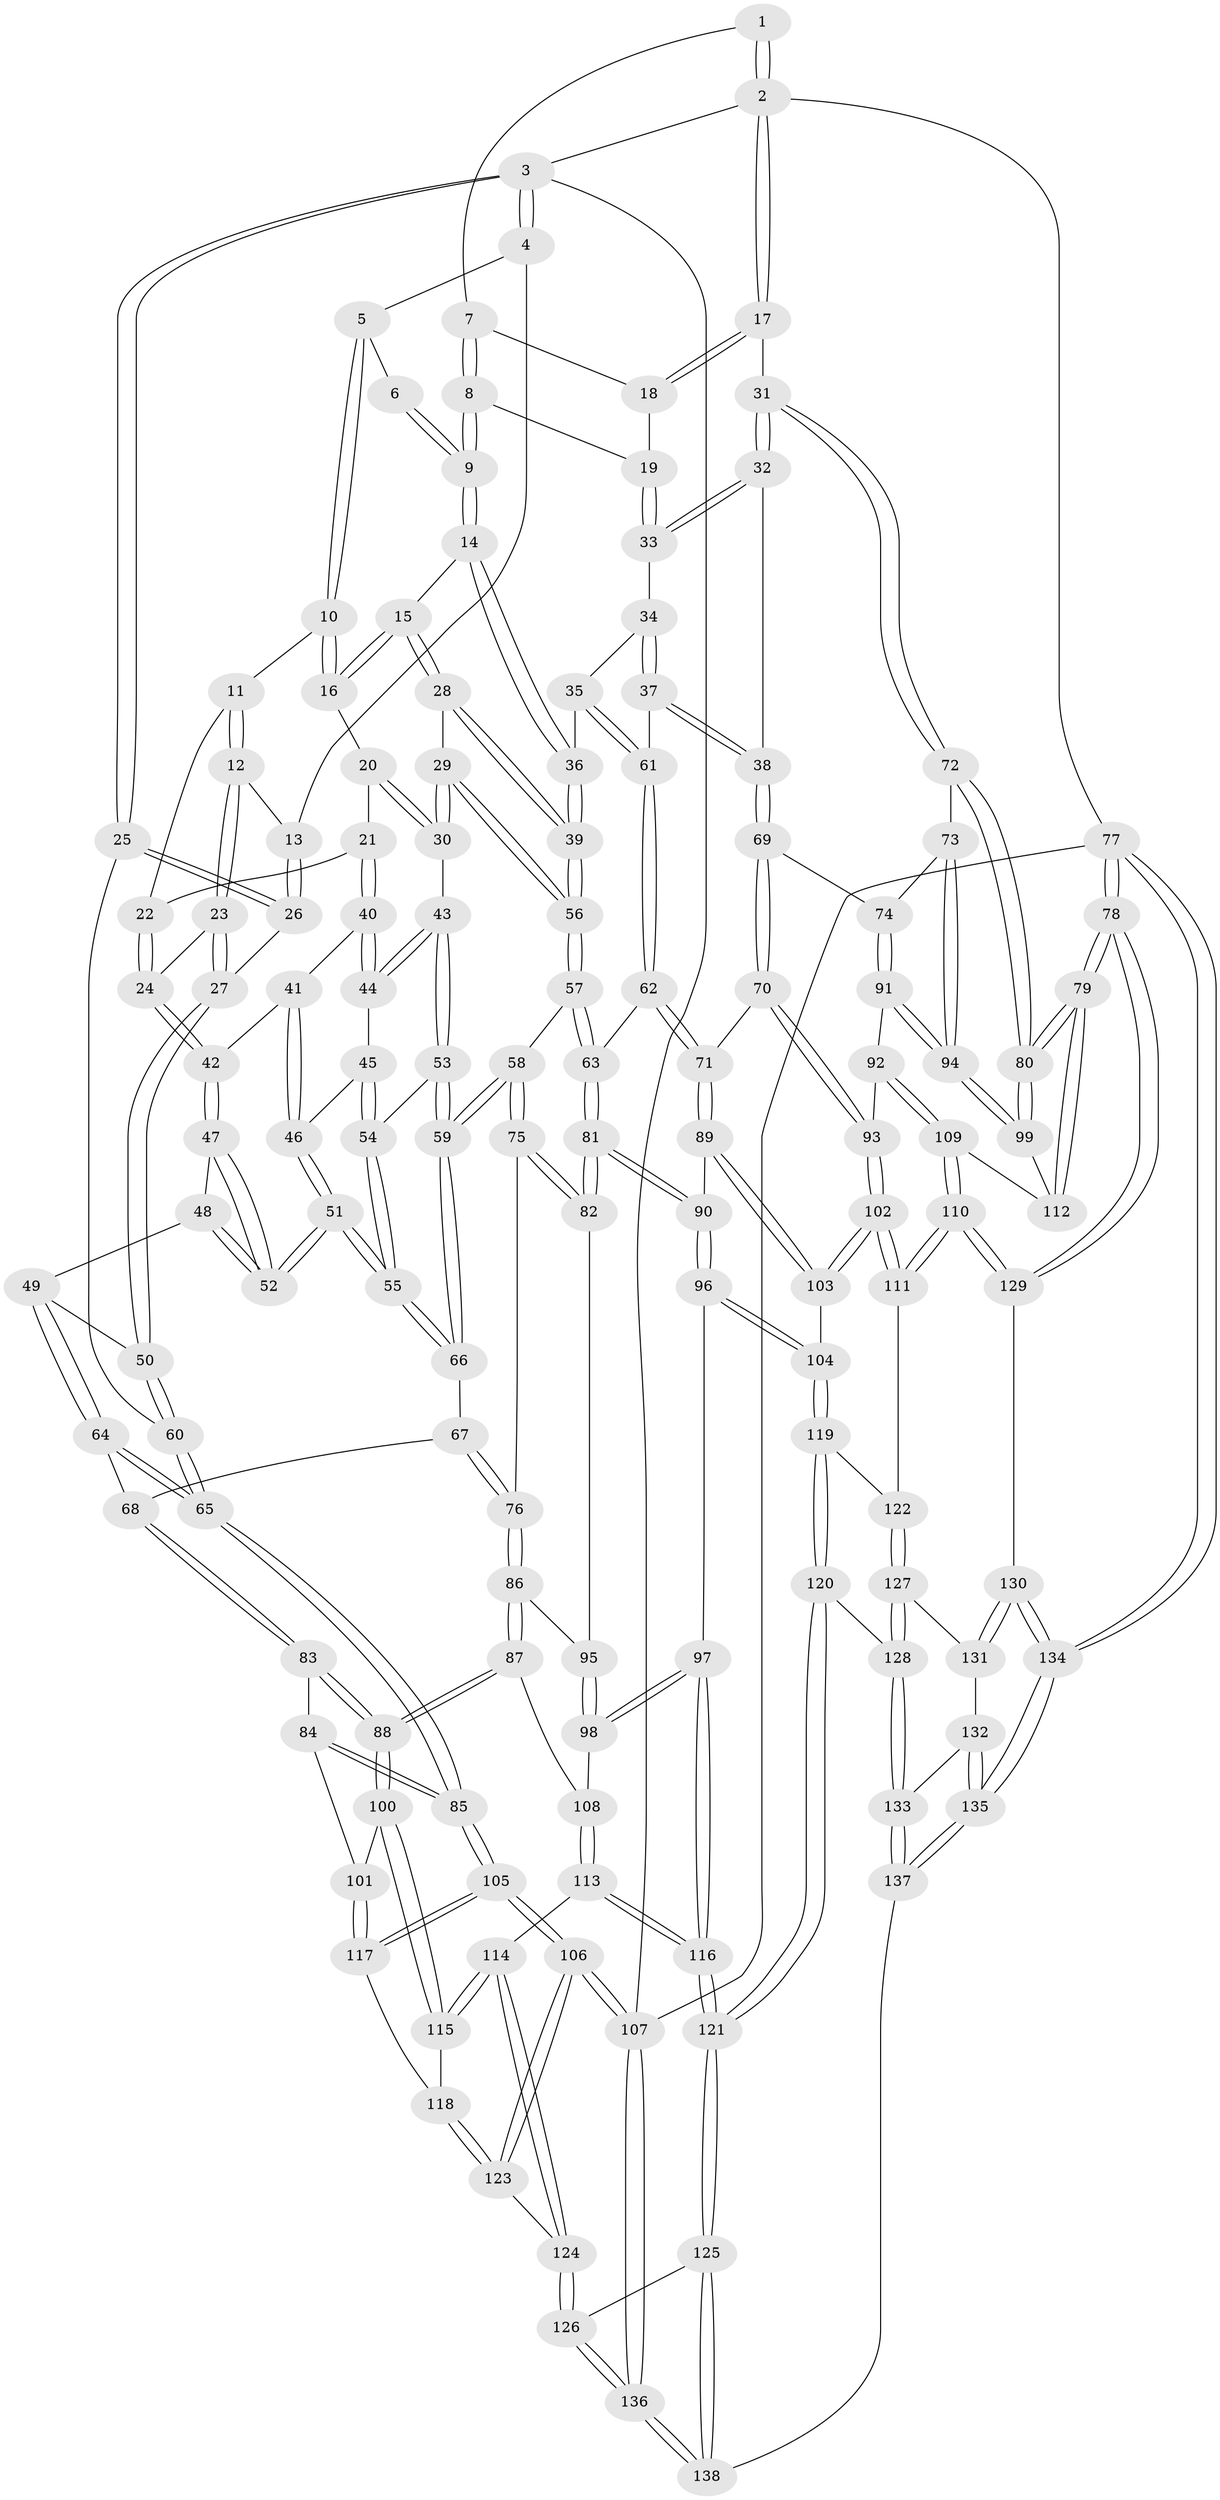 // coarse degree distribution, {4: 0.40476190476190477, 3: 0.21428571428571427, 5: 0.2619047619047619, 2: 0.07142857142857142, 6: 0.047619047619047616}
// Generated by graph-tools (version 1.1) at 2025/38/03/04/25 23:38:22]
// undirected, 138 vertices, 342 edges
graph export_dot {
  node [color=gray90,style=filled];
  1 [pos="+0.9033714998254017+0"];
  2 [pos="+1+0"];
  3 [pos="+0+0"];
  4 [pos="+0.1542301966250943+0"];
  5 [pos="+0.3635025923030844+0"];
  6 [pos="+0.575526914639697+0"];
  7 [pos="+0.6963878173025201+0.05820327317877232"];
  8 [pos="+0.6445383902165852+0.11106678280768799"];
  9 [pos="+0.6349085898061657+0.10952876895590005"];
  10 [pos="+0.36783004497149097+0"];
  11 [pos="+0.2670605948005144+0.07623785000056817"];
  12 [pos="+0.14978405501729974+0.0989521497187313"];
  13 [pos="+0.11550462811066022+0.05833428583012615"];
  14 [pos="+0.5920493190712094+0.1386160811567226"];
  15 [pos="+0.5113352883510364+0.1401981686617006"];
  16 [pos="+0.4246074858069198+0.08381405966878773"];
  17 [pos="+1+0"];
  18 [pos="+0.8202127137866493+0.009979382376702758"];
  19 [pos="+0.6713931469680895+0.12342298170676423"];
  20 [pos="+0.4235654483965608+0.08509008554714431"];
  21 [pos="+0.35174070951835407+0.16564122054470606"];
  22 [pos="+0.26611744526994413+0.09992630872770987"];
  23 [pos="+0.1955389940289913+0.17591081691947902"];
  24 [pos="+0.19920098672966746+0.1769024968546149"];
  25 [pos="+0+0.22652949802696742"];
  26 [pos="+0+0.17252235837551644"];
  27 [pos="+0.11637703958243531+0.246141291410013"];
  28 [pos="+0.49581034343817565+0.20637219658670272"];
  29 [pos="+0.46669866247162056+0.26050722600921555"];
  30 [pos="+0.43113722799455234+0.25192647180675604"];
  31 [pos="+1+0"];
  32 [pos="+0.911501544952723+0.15876196551188088"];
  33 [pos="+0.7007778980821604+0.14176421400404232"];
  34 [pos="+0.7030030161316575+0.1998638780526076"];
  35 [pos="+0.6410585249456526+0.28179606019714"];
  36 [pos="+0.6136080141245998+0.270427230245653"];
  37 [pos="+0.7716289327127047+0.32263474074815346"];
  38 [pos="+0.792125886259122+0.32404818218184883"];
  39 [pos="+0.5791720415017968+0.2913824822936262"];
  40 [pos="+0.3516459213094895+0.16581874028698756"];
  41 [pos="+0.24922197036470156+0.18971880854471626"];
  42 [pos="+0.20433840223202426+0.18018751324674376"];
  43 [pos="+0.39525846509251605+0.24818036263000592"];
  44 [pos="+0.35942068368511076+0.2146143894459534"];
  45 [pos="+0.33802174415306757+0.24293112671671294"];
  46 [pos="+0.28063631567166447+0.2607237082757613"];
  47 [pos="+0.21599073373091685+0.24521896161205836"];
  48 [pos="+0.1808020543766487+0.2925075484277616"];
  49 [pos="+0.12662432189452197+0.29516693209702904"];
  50 [pos="+0.12031540081499803+0.27912873714595116"];
  51 [pos="+0.25961348050335165+0.32013079771674463"];
  52 [pos="+0.25583678586954434+0.31696875381637923"];
  53 [pos="+0.38048590985838265+0.32152348696423194"];
  54 [pos="+0.333819735437197+0.3014659759513922"];
  55 [pos="+0.2634858628355643+0.330443298420806"];
  56 [pos="+0.49850266510926466+0.3754702017663329"];
  57 [pos="+0.4981595728250678+0.37674532212342693"];
  58 [pos="+0.44325499773405425+0.4029797121971237"];
  59 [pos="+0.41591836339470467+0.3832268415454219"];
  60 [pos="+0+0.3787310187536673"];
  61 [pos="+0.7057633430971731+0.33434923447910164"];
  62 [pos="+0.6196395483443007+0.45605714628010025"];
  63 [pos="+0.619356914048124+0.4560311619429165"];
  64 [pos="+0.12086055364617325+0.4301021554592635"];
  65 [pos="+0+0.4243417430430997"];
  66 [pos="+0.2595709999137799+0.3662339085321422"];
  67 [pos="+0.2529744330418389+0.3759934134032828"];
  68 [pos="+0.13337261034934522+0.43772210531739064"];
  69 [pos="+0.8444983912883369+0.432950997740936"];
  70 [pos="+0.7169284912609509+0.5349329562229411"];
  71 [pos="+0.6971083381084004+0.530607386457135"];
  72 [pos="+1+0.3263167333683881"];
  73 [pos="+0.9252355229172519+0.44613812603403324"];
  74 [pos="+0.8960960182830472+0.45345844691429005"];
  75 [pos="+0.41677191855213136+0.4621556385960837"];
  76 [pos="+0.33954405774448826+0.49728862255651407"];
  77 [pos="+1+1"];
  78 [pos="+1+1"];
  79 [pos="+1+1"];
  80 [pos="+1+0.6915499563397335"];
  81 [pos="+0.5263379184612432+0.5605595388669308"];
  82 [pos="+0.45595128553368364+0.53100926587162"];
  83 [pos="+0.15898541063140714+0.49996501838706736"];
  84 [pos="+0.0201593080140483+0.5849997969655417"];
  85 [pos="+0+0.5697966482468967"];
  86 [pos="+0.27247105899837654+0.5829522020807523"];
  87 [pos="+0.24916254728662274+0.607248387987949"];
  88 [pos="+0.22324528049201406+0.606853667078251"];
  89 [pos="+0.6292807559152338+0.6118069214154617"];
  90 [pos="+0.5341572912840505+0.5908203217928865"];
  91 [pos="+0.8949759987224167+0.6214337001350013"];
  92 [pos="+0.8936885502703625+0.6223629213189763"];
  93 [pos="+0.7744805831119765+0.6265619080376427"];
  94 [pos="+1+0.6398532947139338"];
  95 [pos="+0.43683826469106224+0.5722312179251483"];
  96 [pos="+0.49208882744038207+0.698983009937511"];
  97 [pos="+0.47055413780630045+0.6967310143940783"];
  98 [pos="+0.42535231798727935+0.6586360231620761"];
  99 [pos="+1+0.6912754997297523"];
  100 [pos="+0.2001770539741856+0.6299800746233187"];
  101 [pos="+0.1782349065332387+0.6466247396876342"];
  102 [pos="+0.7212107192568787+0.7578016006393465"];
  103 [pos="+0.6284988251144484+0.667079844367637"];
  104 [pos="+0.5016912743049048+0.7067573320596189"];
  105 [pos="+0+0.7451745638549201"];
  106 [pos="+0+1"];
  107 [pos="+0+1"];
  108 [pos="+0.2755761350780185+0.6289638457076672"];
  109 [pos="+0.8801129418353584+0.8059815769298248"];
  110 [pos="+0.8647712599897581+0.819297740883312"];
  111 [pos="+0.7213219953388712+0.7591203005397724"];
  112 [pos="+0.8936935312519425+0.8030460789723134"];
  113 [pos="+0.34126876149628865+0.8044031160167561"];
  114 [pos="+0.2712171741769487+0.8286414577500942"];
  115 [pos="+0.25713395104750997+0.818917243081208"];
  116 [pos="+0.3543450656116753+0.8092769463495462"];
  117 [pos="+0.12029835170539815+0.7188731522094097"];
  118 [pos="+0.13981371431866194+0.7836240604241853"];
  119 [pos="+0.5433864827511015+0.7925695467283801"];
  120 [pos="+0.5170073102773652+0.840445442096205"];
  121 [pos="+0.4269275033386086+0.9153718672304318"];
  122 [pos="+0.6776246048240758+0.8019045539490545"];
  123 [pos="+0.11845202557361281+0.8935902421315748"];
  124 [pos="+0.23324288295855994+0.90761727949559"];
  125 [pos="+0.4157674940901227+1"];
  126 [pos="+0.24307668739083266+0.924669931591437"];
  127 [pos="+0.6744265983535561+0.8804863502191048"];
  128 [pos="+0.6096247704180462+0.9312238513801042"];
  129 [pos="+0.8652208868750555+0.828478787055272"];
  130 [pos="+0.8256206724925068+0.9768738271590516"];
  131 [pos="+0.7097469202174905+0.9204869859297505"];
  132 [pos="+0.6935615496770712+0.9544245943033359"];
  133 [pos="+0.5733522906027069+1"];
  134 [pos="+0.9304099466862237+1"];
  135 [pos="+0.6246257900108548+1"];
  136 [pos="+0+1"];
  137 [pos="+0.4874066159936345+1"];
  138 [pos="+0.4503755085730992+1"];
  1 -- 2;
  1 -- 2;
  1 -- 7;
  2 -- 3;
  2 -- 17;
  2 -- 17;
  2 -- 77;
  3 -- 4;
  3 -- 4;
  3 -- 25;
  3 -- 25;
  3 -- 107;
  4 -- 5;
  4 -- 13;
  5 -- 6;
  5 -- 10;
  5 -- 10;
  6 -- 9;
  6 -- 9;
  7 -- 8;
  7 -- 8;
  7 -- 18;
  8 -- 9;
  8 -- 9;
  8 -- 19;
  9 -- 14;
  9 -- 14;
  10 -- 11;
  10 -- 16;
  10 -- 16;
  11 -- 12;
  11 -- 12;
  11 -- 22;
  12 -- 13;
  12 -- 23;
  12 -- 23;
  13 -- 26;
  13 -- 26;
  14 -- 15;
  14 -- 36;
  14 -- 36;
  15 -- 16;
  15 -- 16;
  15 -- 28;
  15 -- 28;
  16 -- 20;
  17 -- 18;
  17 -- 18;
  17 -- 31;
  18 -- 19;
  19 -- 33;
  19 -- 33;
  20 -- 21;
  20 -- 30;
  20 -- 30;
  21 -- 22;
  21 -- 40;
  21 -- 40;
  22 -- 24;
  22 -- 24;
  23 -- 24;
  23 -- 27;
  23 -- 27;
  24 -- 42;
  24 -- 42;
  25 -- 26;
  25 -- 26;
  25 -- 60;
  26 -- 27;
  27 -- 50;
  27 -- 50;
  28 -- 29;
  28 -- 39;
  28 -- 39;
  29 -- 30;
  29 -- 30;
  29 -- 56;
  29 -- 56;
  30 -- 43;
  31 -- 32;
  31 -- 32;
  31 -- 72;
  31 -- 72;
  32 -- 33;
  32 -- 33;
  32 -- 38;
  33 -- 34;
  34 -- 35;
  34 -- 37;
  34 -- 37;
  35 -- 36;
  35 -- 61;
  35 -- 61;
  36 -- 39;
  36 -- 39;
  37 -- 38;
  37 -- 38;
  37 -- 61;
  38 -- 69;
  38 -- 69;
  39 -- 56;
  39 -- 56;
  40 -- 41;
  40 -- 44;
  40 -- 44;
  41 -- 42;
  41 -- 46;
  41 -- 46;
  42 -- 47;
  42 -- 47;
  43 -- 44;
  43 -- 44;
  43 -- 53;
  43 -- 53;
  44 -- 45;
  45 -- 46;
  45 -- 54;
  45 -- 54;
  46 -- 51;
  46 -- 51;
  47 -- 48;
  47 -- 52;
  47 -- 52;
  48 -- 49;
  48 -- 52;
  48 -- 52;
  49 -- 50;
  49 -- 64;
  49 -- 64;
  50 -- 60;
  50 -- 60;
  51 -- 52;
  51 -- 52;
  51 -- 55;
  51 -- 55;
  53 -- 54;
  53 -- 59;
  53 -- 59;
  54 -- 55;
  54 -- 55;
  55 -- 66;
  55 -- 66;
  56 -- 57;
  56 -- 57;
  57 -- 58;
  57 -- 63;
  57 -- 63;
  58 -- 59;
  58 -- 59;
  58 -- 75;
  58 -- 75;
  59 -- 66;
  59 -- 66;
  60 -- 65;
  60 -- 65;
  61 -- 62;
  61 -- 62;
  62 -- 63;
  62 -- 71;
  62 -- 71;
  63 -- 81;
  63 -- 81;
  64 -- 65;
  64 -- 65;
  64 -- 68;
  65 -- 85;
  65 -- 85;
  66 -- 67;
  67 -- 68;
  67 -- 76;
  67 -- 76;
  68 -- 83;
  68 -- 83;
  69 -- 70;
  69 -- 70;
  69 -- 74;
  70 -- 71;
  70 -- 93;
  70 -- 93;
  71 -- 89;
  71 -- 89;
  72 -- 73;
  72 -- 80;
  72 -- 80;
  73 -- 74;
  73 -- 94;
  73 -- 94;
  74 -- 91;
  74 -- 91;
  75 -- 76;
  75 -- 82;
  75 -- 82;
  76 -- 86;
  76 -- 86;
  77 -- 78;
  77 -- 78;
  77 -- 134;
  77 -- 134;
  77 -- 107;
  78 -- 79;
  78 -- 79;
  78 -- 129;
  78 -- 129;
  79 -- 80;
  79 -- 80;
  79 -- 112;
  79 -- 112;
  80 -- 99;
  80 -- 99;
  81 -- 82;
  81 -- 82;
  81 -- 90;
  81 -- 90;
  82 -- 95;
  83 -- 84;
  83 -- 88;
  83 -- 88;
  84 -- 85;
  84 -- 85;
  84 -- 101;
  85 -- 105;
  85 -- 105;
  86 -- 87;
  86 -- 87;
  86 -- 95;
  87 -- 88;
  87 -- 88;
  87 -- 108;
  88 -- 100;
  88 -- 100;
  89 -- 90;
  89 -- 103;
  89 -- 103;
  90 -- 96;
  90 -- 96;
  91 -- 92;
  91 -- 94;
  91 -- 94;
  92 -- 93;
  92 -- 109;
  92 -- 109;
  93 -- 102;
  93 -- 102;
  94 -- 99;
  94 -- 99;
  95 -- 98;
  95 -- 98;
  96 -- 97;
  96 -- 104;
  96 -- 104;
  97 -- 98;
  97 -- 98;
  97 -- 116;
  97 -- 116;
  98 -- 108;
  99 -- 112;
  100 -- 101;
  100 -- 115;
  100 -- 115;
  101 -- 117;
  101 -- 117;
  102 -- 103;
  102 -- 103;
  102 -- 111;
  102 -- 111;
  103 -- 104;
  104 -- 119;
  104 -- 119;
  105 -- 106;
  105 -- 106;
  105 -- 117;
  105 -- 117;
  106 -- 107;
  106 -- 107;
  106 -- 123;
  106 -- 123;
  107 -- 136;
  107 -- 136;
  108 -- 113;
  108 -- 113;
  109 -- 110;
  109 -- 110;
  109 -- 112;
  110 -- 111;
  110 -- 111;
  110 -- 129;
  110 -- 129;
  111 -- 122;
  113 -- 114;
  113 -- 116;
  113 -- 116;
  114 -- 115;
  114 -- 115;
  114 -- 124;
  114 -- 124;
  115 -- 118;
  116 -- 121;
  116 -- 121;
  117 -- 118;
  118 -- 123;
  118 -- 123;
  119 -- 120;
  119 -- 120;
  119 -- 122;
  120 -- 121;
  120 -- 121;
  120 -- 128;
  121 -- 125;
  121 -- 125;
  122 -- 127;
  122 -- 127;
  123 -- 124;
  124 -- 126;
  124 -- 126;
  125 -- 126;
  125 -- 138;
  125 -- 138;
  126 -- 136;
  126 -- 136;
  127 -- 128;
  127 -- 128;
  127 -- 131;
  128 -- 133;
  128 -- 133;
  129 -- 130;
  130 -- 131;
  130 -- 131;
  130 -- 134;
  130 -- 134;
  131 -- 132;
  132 -- 133;
  132 -- 135;
  132 -- 135;
  133 -- 137;
  133 -- 137;
  134 -- 135;
  134 -- 135;
  135 -- 137;
  135 -- 137;
  136 -- 138;
  136 -- 138;
  137 -- 138;
}
